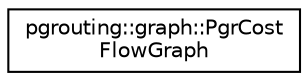 digraph "Graphical Class Hierarchy"
{
 // LATEX_PDF_SIZE
  edge [fontname="Helvetica",fontsize="10",labelfontname="Helvetica",labelfontsize="10"];
  node [fontname="Helvetica",fontsize="10",shape=record];
  rankdir="LR";
  Node0 [label="pgrouting::graph::PgrCost\lFlowGraph",height=0.2,width=0.4,color="black", fillcolor="white", style="filled",URL="$classpgrouting_1_1graph_1_1PgrCostFlowGraph.html",tooltip=" "];
}
